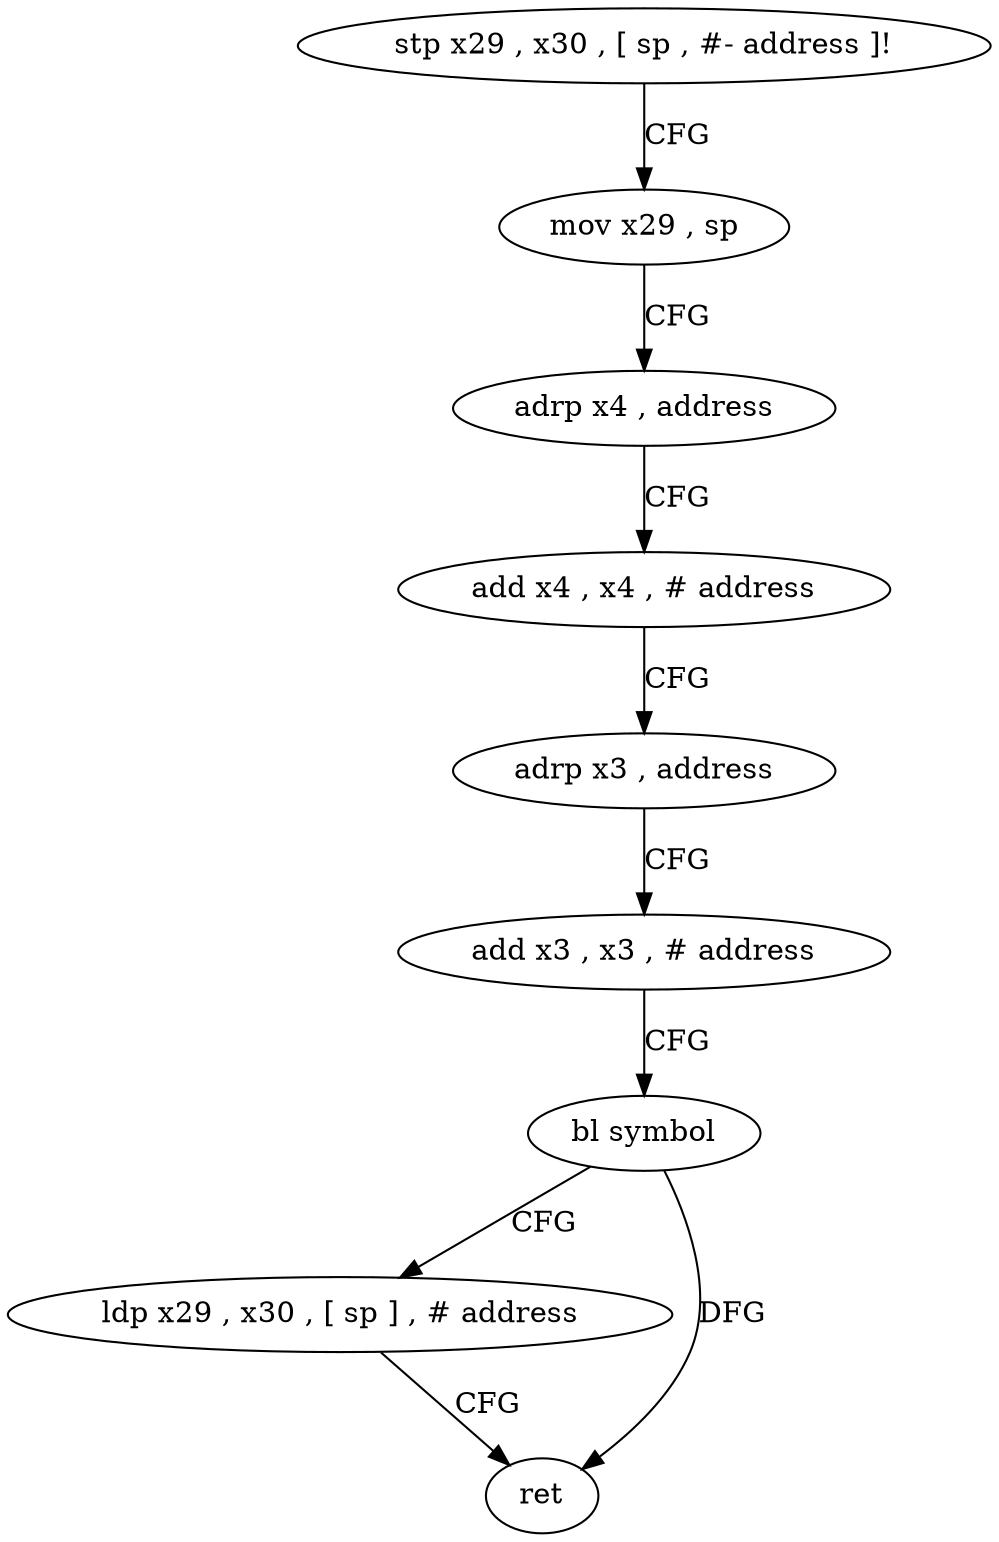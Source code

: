 digraph "func" {
"4246920" [label = "stp x29 , x30 , [ sp , #- address ]!" ]
"4246924" [label = "mov x29 , sp" ]
"4246928" [label = "adrp x4 , address" ]
"4246932" [label = "add x4 , x4 , # address" ]
"4246936" [label = "adrp x3 , address" ]
"4246940" [label = "add x3 , x3 , # address" ]
"4246944" [label = "bl symbol" ]
"4246948" [label = "ldp x29 , x30 , [ sp ] , # address" ]
"4246952" [label = "ret" ]
"4246920" -> "4246924" [ label = "CFG" ]
"4246924" -> "4246928" [ label = "CFG" ]
"4246928" -> "4246932" [ label = "CFG" ]
"4246932" -> "4246936" [ label = "CFG" ]
"4246936" -> "4246940" [ label = "CFG" ]
"4246940" -> "4246944" [ label = "CFG" ]
"4246944" -> "4246948" [ label = "CFG" ]
"4246944" -> "4246952" [ label = "DFG" ]
"4246948" -> "4246952" [ label = "CFG" ]
}
